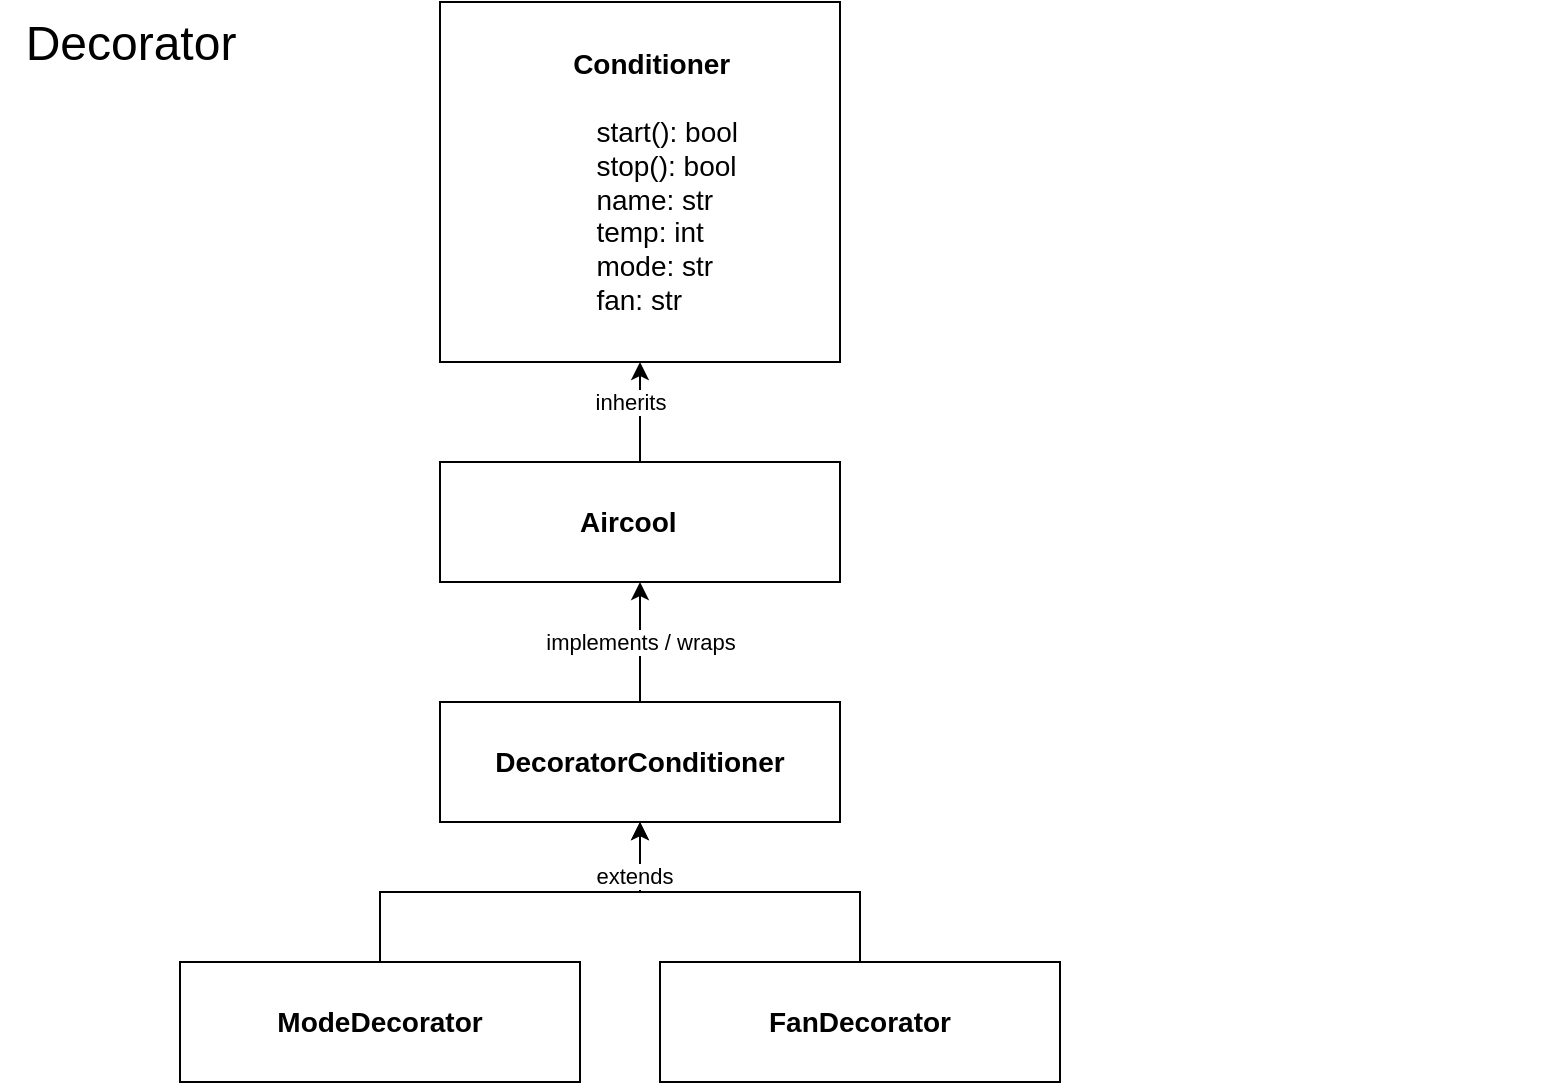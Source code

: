 <mxfile version="27.2.0">
  <diagram name="Страница — 1" id="JDpIX1J_mvJvXugXwh0e">
    <mxGraphModel dx="1042" dy="623" grid="1" gridSize="10" guides="1" tooltips="1" connect="1" arrows="1" fold="1" page="1" pageScale="1" pageWidth="827" pageHeight="1169" math="0" shadow="0">
      <root>
        <mxCell id="0" />
        <mxCell id="1" parent="0" />
        <mxCell id="sMdjEIgu3hESC0nsqHef-1" value="&lt;span style=&quot;font-size: 24px;&quot;&gt;Decorator&lt;/span&gt;&lt;div&gt;&lt;span style=&quot;font-size: 24px;&quot;&gt;&lt;br&gt;&lt;/span&gt;&lt;/div&gt;" style="text;html=1;align=center;verticalAlign=middle;resizable=0;points=[];autosize=1;strokeColor=none;fillColor=none;" parent="1" vertex="1">
          <mxGeometry x="140" y="45" width="130" height="70" as="geometry" />
        </mxCell>
        <mxCell id="sMdjEIgu3hESC0nsqHef-2" value="&lt;font style=&quot;font-size: 14px;&quot;&gt;&lt;span style=&quot;text-align: left;&quot;&gt;&amp;nbsp; &amp;nbsp;&lt;b&gt;Conditioner&lt;/b&gt;&lt;/span&gt;&lt;/font&gt;&lt;div&gt;&lt;font style=&quot;font-size: 14px;&quot;&gt;&lt;b&gt;&lt;br style=&quot;padding: 0px; margin: 0px; text-align: left;&quot;&gt;&lt;div style=&quot;text-align: justify;&quot;&gt;&lt;span style=&quot;background-color: transparent; color: light-dark(rgb(0, 0, 0), rgb(255, 255, 255)); font-weight: normal;&quot;&gt;&amp;nbsp; &amp;nbsp; &amp;nbsp; &amp;nbsp;start(): bool&lt;/span&gt;&lt;/div&gt;&lt;/b&gt;&lt;span style=&quot;&quot;&gt;&lt;div style=&quot;text-align: justify;&quot;&gt;&lt;span style=&quot;background-color: transparent; color: light-dark(rgb(0, 0, 0), rgb(255, 255, 255));&quot;&gt;&amp;nbsp; &amp;nbsp; &amp;nbsp; &amp;nbsp;stop(): bool&lt;/span&gt;&lt;/div&gt;&lt;/span&gt;&lt;span style=&quot;&quot;&gt;&lt;div style=&quot;text-align: justify;&quot;&gt;&lt;span style=&quot;background-color: transparent; color: light-dark(rgb(0, 0, 0), rgb(255, 255, 255));&quot;&gt;&amp;nbsp; &amp;nbsp; &amp;nbsp; &amp;nbsp;name: str&lt;/span&gt;&lt;/div&gt;&lt;/span&gt;&lt;span style=&quot;&quot;&gt;&lt;div style=&quot;text-align: justify;&quot;&gt;&lt;span style=&quot;background-color: transparent; color: light-dark(rgb(0, 0, 0), rgb(255, 255, 255));&quot;&gt;&amp;nbsp; &amp;nbsp; &amp;nbsp; &amp;nbsp;temp: int&lt;/span&gt;&lt;/div&gt;&lt;/span&gt;&lt;span style=&quot;&quot;&gt;&lt;div style=&quot;text-align: justify;&quot;&gt;&lt;span style=&quot;background-color: transparent; color: light-dark(rgb(0, 0, 0), rgb(255, 255, 255));&quot;&gt;&amp;nbsp; &amp;nbsp; &amp;nbsp; &amp;nbsp;mode: str&lt;/span&gt;&lt;/div&gt;&lt;/span&gt;&lt;span style=&quot;&quot;&gt;&lt;div style=&quot;text-align: justify;&quot;&gt;&lt;span style=&quot;background-color: transparent; color: light-dark(rgb(0, 0, 0), rgb(255, 255, 255));&quot;&gt;&amp;nbsp; &amp;nbsp; &amp;nbsp; &amp;nbsp;fan: str&lt;/span&gt;&lt;/div&gt;&lt;/span&gt;&lt;/font&gt;&lt;/div&gt;" style="whiteSpace=wrap;html=1;" parent="1" vertex="1">
          <mxGeometry x="360" y="45" width="200" height="180" as="geometry" />
        </mxCell>
        <mxCell id="sMdjEIgu3hESC0nsqHef-3" value="&lt;span style=&quot;color: rgb(255, 255, 255); font-family: Helvetica; font-size: 12px; font-style: normal; font-variant-ligatures: normal; font-variant-caps: normal; font-weight: 400; letter-spacing: normal; orphans: 2; text-align: left; text-indent: 0px; text-transform: none; widows: 2; word-spacing: 0px; -webkit-text-stroke-width: 0px; white-space: normal; text-decoration-thickness: initial; text-decoration-style: initial; text-decoration-color: initial; float: none; display: inline !important;&quot;&gt;DecoratorConditioner&lt;/span&gt;" style="text;whiteSpace=wrap;html=1;" parent="1" vertex="1">
          <mxGeometry x="760" y="305" width="150" height="40" as="geometry" />
        </mxCell>
        <mxCell id="sMdjEIgu3hESC0nsqHef-4" value="" style="edgeStyle=orthogonalEdgeStyle;rounded=0;orthogonalLoop=1;jettySize=auto;html=1;" parent="1" source="sMdjEIgu3hESC0nsqHef-6" target="sMdjEIgu3hESC0nsqHef-2" edge="1">
          <mxGeometry relative="1" as="geometry" />
        </mxCell>
        <mxCell id="sMdjEIgu3hESC0nsqHef-5" value="inherits" style="edgeLabel;html=1;align=center;verticalAlign=middle;resizable=0;points=[];" parent="sMdjEIgu3hESC0nsqHef-4" vertex="1" connectable="0">
          <mxGeometry x="0.192" y="5" relative="1" as="geometry">
            <mxPoint as="offset" />
          </mxGeometry>
        </mxCell>
        <mxCell id="sMdjEIgu3hESC0nsqHef-6" value="&lt;b style=&quot;font-size: 14px; text-align: left;&quot;&gt;Aircool&amp;nbsp; &amp;nbsp;&lt;/b&gt;" style="rounded=0;whiteSpace=wrap;html=1;" parent="1" vertex="1">
          <mxGeometry x="360" y="275" width="200" height="60" as="geometry" />
        </mxCell>
        <mxCell id="sMdjEIgu3hESC0nsqHef-7" value="" style="edgeStyle=orthogonalEdgeStyle;rounded=0;orthogonalLoop=1;jettySize=auto;html=1;" parent="1" source="sMdjEIgu3hESC0nsqHef-9" target="sMdjEIgu3hESC0nsqHef-6" edge="1">
          <mxGeometry relative="1" as="geometry" />
        </mxCell>
        <mxCell id="sMdjEIgu3hESC0nsqHef-8" value="&lt;span data-end=&quot;358&quot; data-start=&quot;338&quot;&gt;implements / wraps&lt;/span&gt;" style="edgeLabel;html=1;align=center;verticalAlign=middle;resizable=0;points=[];" parent="sMdjEIgu3hESC0nsqHef-7" vertex="1" connectable="0">
          <mxGeometry x="-0.007" relative="1" as="geometry">
            <mxPoint as="offset" />
          </mxGeometry>
        </mxCell>
        <mxCell id="sMdjEIgu3hESC0nsqHef-9" value="&lt;b style=&quot;font-size: 14px; text-align: left;&quot;&gt;DecoratorConditioner&lt;/b&gt;" style="rounded=0;whiteSpace=wrap;html=1;" parent="1" vertex="1">
          <mxGeometry x="360" y="395" width="200" height="60" as="geometry" />
        </mxCell>
        <mxCell id="sMdjEIgu3hESC0nsqHef-10" value="" style="edgeStyle=orthogonalEdgeStyle;rounded=0;orthogonalLoop=1;jettySize=auto;html=1;" parent="1" source="sMdjEIgu3hESC0nsqHef-11" target="sMdjEIgu3hESC0nsqHef-9" edge="1">
          <mxGeometry relative="1" as="geometry" />
        </mxCell>
        <mxCell id="sMdjEIgu3hESC0nsqHef-11" value="&lt;span style=&quot;text-align: left;&quot;&gt;&lt;font style=&quot;font-size: 14px;&quot;&gt;&lt;b&gt;ModeDecorator&lt;/b&gt;&lt;/font&gt;&lt;/span&gt;" style="rounded=0;whiteSpace=wrap;html=1;" parent="1" vertex="1">
          <mxGeometry x="230" y="525" width="200" height="60" as="geometry" />
        </mxCell>
        <mxCell id="sMdjEIgu3hESC0nsqHef-12" value="" style="edgeStyle=orthogonalEdgeStyle;rounded=0;orthogonalLoop=1;jettySize=auto;html=1;" parent="1" source="sMdjEIgu3hESC0nsqHef-14" target="sMdjEIgu3hESC0nsqHef-9" edge="1">
          <mxGeometry relative="1" as="geometry" />
        </mxCell>
        <mxCell id="sMdjEIgu3hESC0nsqHef-13" value="extends" style="edgeLabel;html=1;align=center;verticalAlign=middle;resizable=0;points=[];" parent="sMdjEIgu3hESC0nsqHef-12" vertex="1" connectable="0">
          <mxGeometry x="0.698" y="3" relative="1" as="geometry">
            <mxPoint as="offset" />
          </mxGeometry>
        </mxCell>
        <mxCell id="sMdjEIgu3hESC0nsqHef-14" value="&lt;b style=&quot;font-size: 14px; text-align: left;&quot;&gt;FanDecorator&lt;/b&gt;" style="rounded=0;whiteSpace=wrap;html=1;" parent="1" vertex="1">
          <mxGeometry x="470" y="525" width="200" height="60" as="geometry" />
        </mxCell>
      </root>
    </mxGraphModel>
  </diagram>
</mxfile>
